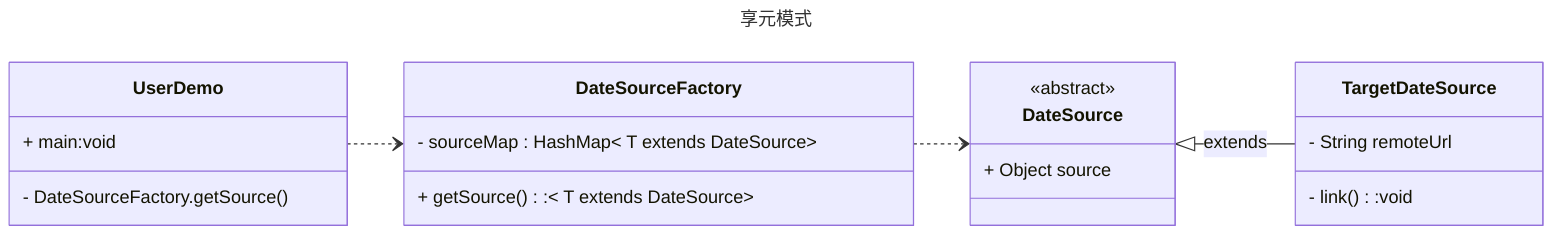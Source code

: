 ---
title: 享元模式
---
classDiagram
    direction LR
    class UserDemo{
        + main:void
        - DateSourceFactory.getSource()
    }

    class DateSourceFactory{
        - sourceMap : HashMap< T extends DateSource>
        + getSource():< T extends DateSource>
    }
    class DateSource{
        <<abstract>>
        + Object source
    }
    DateSource <|-- TargetDateSource : extends
    class TargetDateSource{
        - String remoteUrl
        - link():void
    }
    UserDemo ..> DateSourceFactory
    DateSourceFactory ..> DateSource
